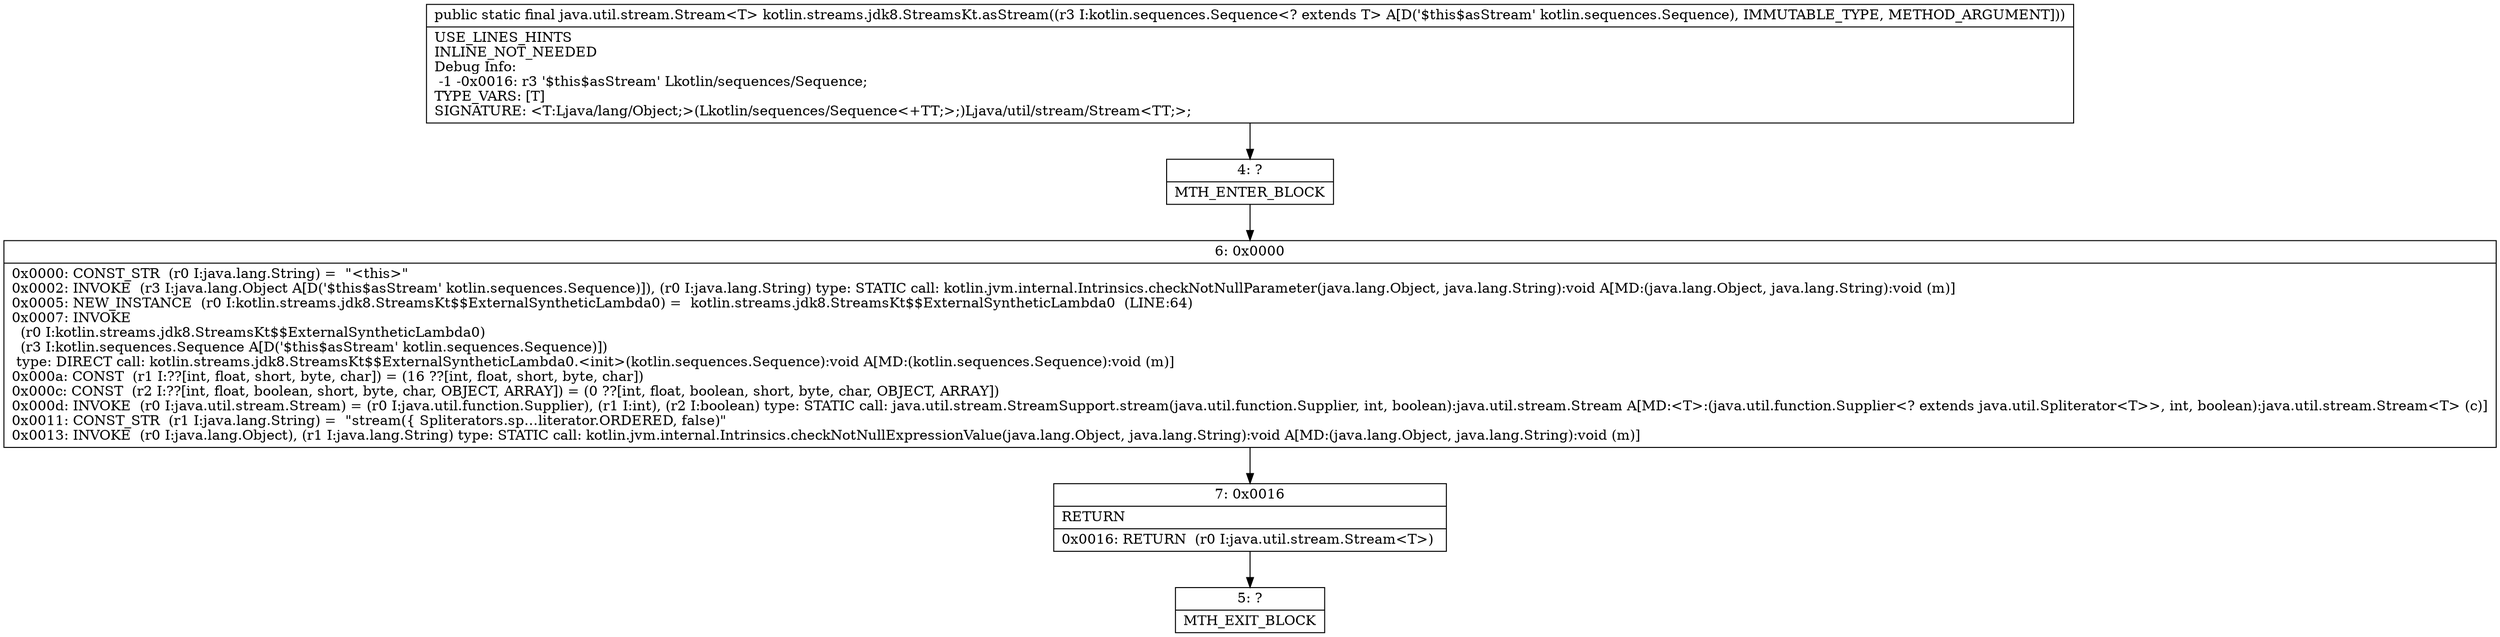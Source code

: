 digraph "CFG forkotlin.streams.jdk8.StreamsKt.asStream(Lkotlin\/sequences\/Sequence;)Ljava\/util\/stream\/Stream;" {
Node_4 [shape=record,label="{4\:\ ?|MTH_ENTER_BLOCK\l}"];
Node_6 [shape=record,label="{6\:\ 0x0000|0x0000: CONST_STR  (r0 I:java.lang.String) =  \"\<this\>\" \l0x0002: INVOKE  (r3 I:java.lang.Object A[D('$this$asStream' kotlin.sequences.Sequence)]), (r0 I:java.lang.String) type: STATIC call: kotlin.jvm.internal.Intrinsics.checkNotNullParameter(java.lang.Object, java.lang.String):void A[MD:(java.lang.Object, java.lang.String):void (m)]\l0x0005: NEW_INSTANCE  (r0 I:kotlin.streams.jdk8.StreamsKt$$ExternalSyntheticLambda0) =  kotlin.streams.jdk8.StreamsKt$$ExternalSyntheticLambda0  (LINE:64)\l0x0007: INVOKE  \l  (r0 I:kotlin.streams.jdk8.StreamsKt$$ExternalSyntheticLambda0)\l  (r3 I:kotlin.sequences.Sequence A[D('$this$asStream' kotlin.sequences.Sequence)])\l type: DIRECT call: kotlin.streams.jdk8.StreamsKt$$ExternalSyntheticLambda0.\<init\>(kotlin.sequences.Sequence):void A[MD:(kotlin.sequences.Sequence):void (m)]\l0x000a: CONST  (r1 I:??[int, float, short, byte, char]) = (16 ??[int, float, short, byte, char]) \l0x000c: CONST  (r2 I:??[int, float, boolean, short, byte, char, OBJECT, ARRAY]) = (0 ??[int, float, boolean, short, byte, char, OBJECT, ARRAY]) \l0x000d: INVOKE  (r0 I:java.util.stream.Stream) = (r0 I:java.util.function.Supplier), (r1 I:int), (r2 I:boolean) type: STATIC call: java.util.stream.StreamSupport.stream(java.util.function.Supplier, int, boolean):java.util.stream.Stream A[MD:\<T\>:(java.util.function.Supplier\<? extends java.util.Spliterator\<T\>\>, int, boolean):java.util.stream.Stream\<T\> (c)]\l0x0011: CONST_STR  (r1 I:java.lang.String) =  \"stream(\{ Spliterators.sp…literator.ORDERED, false)\" \l0x0013: INVOKE  (r0 I:java.lang.Object), (r1 I:java.lang.String) type: STATIC call: kotlin.jvm.internal.Intrinsics.checkNotNullExpressionValue(java.lang.Object, java.lang.String):void A[MD:(java.lang.Object, java.lang.String):void (m)]\l}"];
Node_7 [shape=record,label="{7\:\ 0x0016|RETURN\l|0x0016: RETURN  (r0 I:java.util.stream.Stream\<T\>) \l}"];
Node_5 [shape=record,label="{5\:\ ?|MTH_EXIT_BLOCK\l}"];
MethodNode[shape=record,label="{public static final java.util.stream.Stream\<T\> kotlin.streams.jdk8.StreamsKt.asStream((r3 I:kotlin.sequences.Sequence\<? extends T\> A[D('$this$asStream' kotlin.sequences.Sequence), IMMUTABLE_TYPE, METHOD_ARGUMENT]))  | USE_LINES_HINTS\lINLINE_NOT_NEEDED\lDebug Info:\l  \-1 \-0x0016: r3 '$this$asStream' Lkotlin\/sequences\/Sequence;\lTYPE_VARS: [T]\lSIGNATURE: \<T:Ljava\/lang\/Object;\>(Lkotlin\/sequences\/Sequence\<+TT;\>;)Ljava\/util\/stream\/Stream\<TT;\>;\l}"];
MethodNode -> Node_4;Node_4 -> Node_6;
Node_6 -> Node_7;
Node_7 -> Node_5;
}

